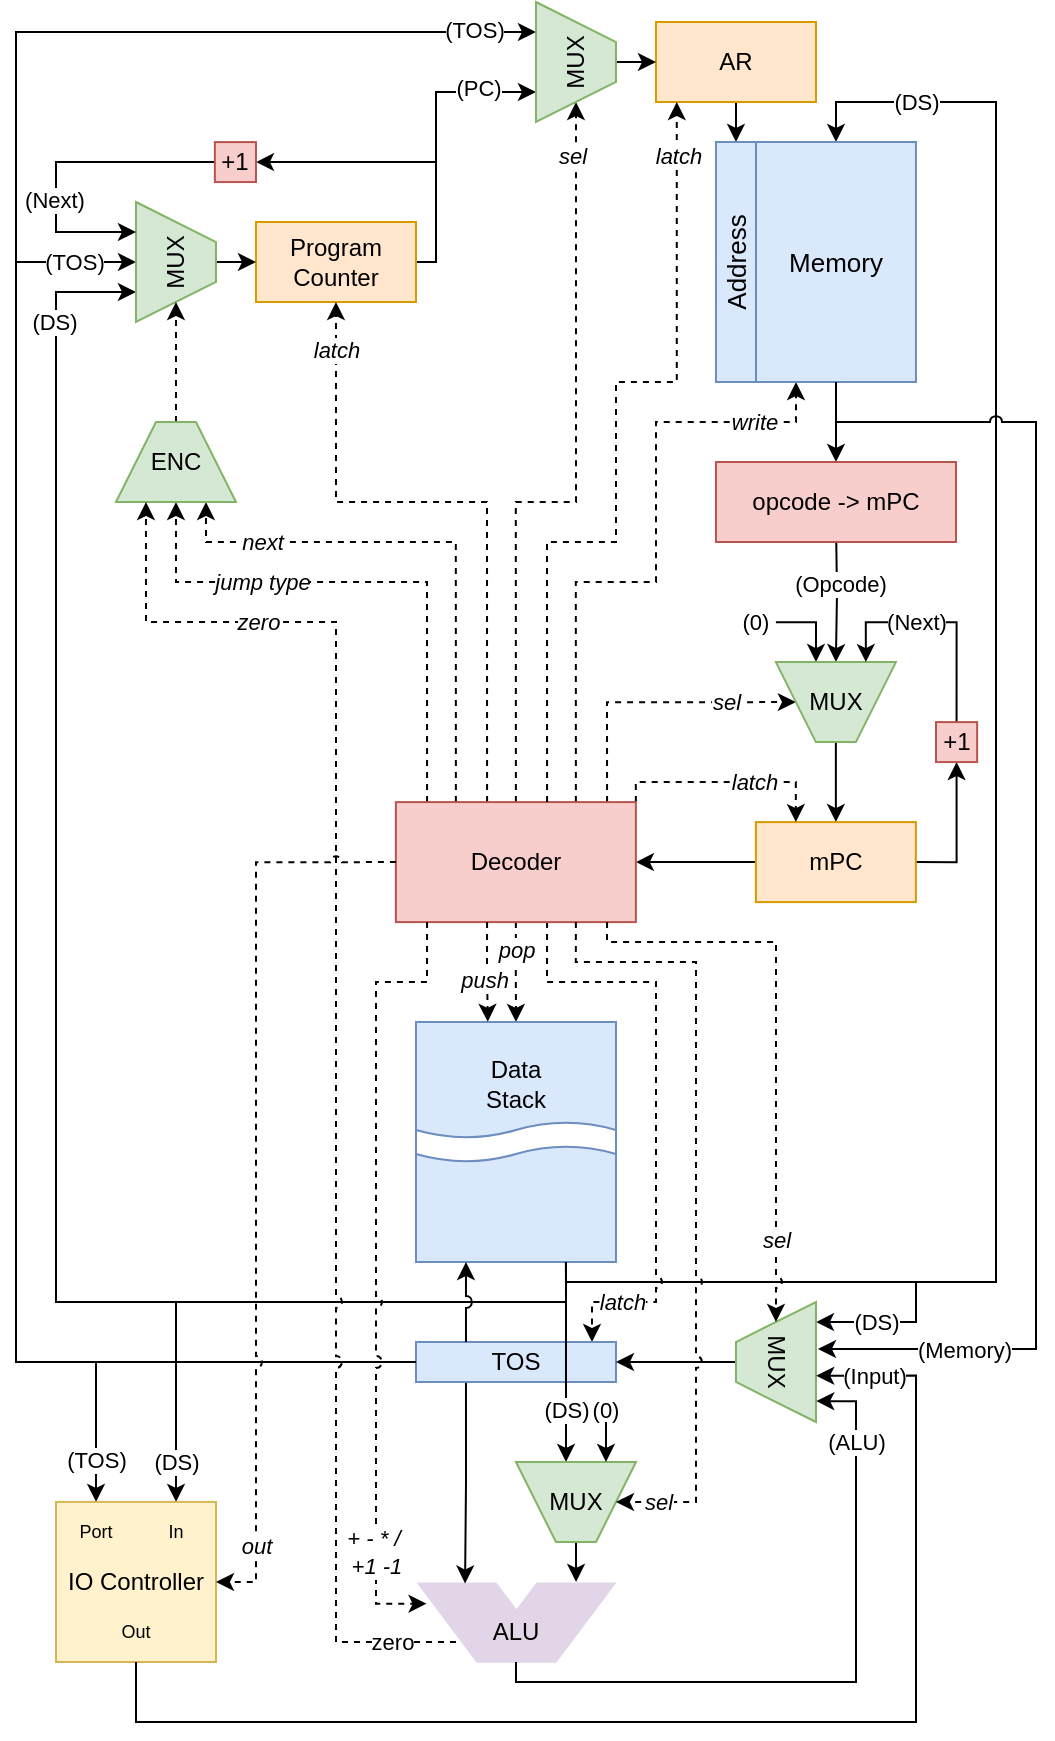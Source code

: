 <mxfile version="24.4.0" type="device">
  <diagram name="Page-1" id="PJzcmPcfEXtCJqOqldld">
    <mxGraphModel dx="1004" dy="646" grid="1" gridSize="10" guides="1" tooltips="1" connect="1" arrows="1" fold="1" page="1" pageScale="1" pageWidth="850" pageHeight="1100" background="none" math="0" shadow="0">
      <root>
        <mxCell id="0" />
        <mxCell id="1" parent="0" />
        <mxCell id="N7PJomAF6_bV-9XCImqY-77" style="edgeStyle=orthogonalEdgeStyle;rounded=0;orthogonalLoop=1;jettySize=auto;html=1;exitX=0;exitY=0.5;exitDx=0;exitDy=0;entryX=0.25;entryY=1;entryDx=0;entryDy=0;" parent="1" source="qQ5Oa0ZnRfvg7QE1ZFq0-29" target="N7PJomAF6_bV-9XCImqY-65" edge="1">
          <mxGeometry relative="1" as="geometry">
            <Array as="points">
              <mxPoint x="190" y="760" />
              <mxPoint x="190" y="95" />
            </Array>
          </mxGeometry>
        </mxCell>
        <mxCell id="N7PJomAF6_bV-9XCImqY-89" value="(TOS)" style="edgeLabel;html=1;align=center;verticalAlign=middle;resizable=0;points=[];" parent="N7PJomAF6_bV-9XCImqY-77" vertex="1" connectable="0">
          <mxGeometry x="0.954" y="1" relative="1" as="geometry">
            <mxPoint x="-5" as="offset" />
          </mxGeometry>
        </mxCell>
        <mxCell id="cv9zKFNZRaeKrZJYY6Kr-5" style="edgeStyle=orthogonalEdgeStyle;rounded=0;orthogonalLoop=1;jettySize=auto;html=1;exitX=0;exitY=0.5;exitDx=0;exitDy=0;entryX=0.5;entryY=1;entryDx=0;entryDy=0;" parent="1" source="qQ5Oa0ZnRfvg7QE1ZFq0-29" target="N7PJomAF6_bV-9XCImqY-14" edge="1">
          <mxGeometry relative="1" as="geometry">
            <Array as="points">
              <mxPoint x="190" y="760" />
              <mxPoint x="190" y="210" />
            </Array>
          </mxGeometry>
        </mxCell>
        <mxCell id="cv9zKFNZRaeKrZJYY6Kr-6" value="(TOS)" style="edgeLabel;html=1;align=center;verticalAlign=middle;resizable=0;points=[];" parent="cv9zKFNZRaeKrZJYY6Kr-5" vertex="1" connectable="0">
          <mxGeometry x="0.933" y="1" relative="1" as="geometry">
            <mxPoint x="-4" y="1" as="offset" />
          </mxGeometry>
        </mxCell>
        <mxCell id="cv9zKFNZRaeKrZJYY6Kr-4" style="edgeStyle=orthogonalEdgeStyle;rounded=0;orthogonalLoop=1;jettySize=auto;html=1;exitX=0.75;exitY=1;exitDx=0;exitDy=0;entryX=0.75;entryY=1;entryDx=0;entryDy=0;jumpStyle=none;" parent="1" source="qQ5Oa0ZnRfvg7QE1ZFq0-28" target="N7PJomAF6_bV-9XCImqY-14" edge="1">
          <mxGeometry relative="1" as="geometry">
            <Array as="points">
              <mxPoint x="465" y="730" />
              <mxPoint x="210" y="730" />
              <mxPoint x="210" y="225" />
            </Array>
          </mxGeometry>
        </mxCell>
        <mxCell id="cv9zKFNZRaeKrZJYY6Kr-9" value="(DS)" style="edgeLabel;html=1;align=center;verticalAlign=middle;resizable=0;points=[];" parent="cv9zKFNZRaeKrZJYY6Kr-4" vertex="1" connectable="0">
          <mxGeometry x="0.895" y="1" relative="1" as="geometry">
            <mxPoint y="12" as="offset" />
          </mxGeometry>
        </mxCell>
        <mxCell id="qQ5Oa0ZnRfvg7QE1ZFq0-73" style="edgeStyle=orthogonalEdgeStyle;rounded=0;orthogonalLoop=1;jettySize=auto;html=1;exitX=0.75;exitY=1;exitDx=0;exitDy=0;entryX=0.833;entryY=1;entryDx=0;entryDy=0;entryPerimeter=0;" parent="1" source="qQ5Oa0ZnRfvg7QE1ZFq0-28" target="N7PJomAF6_bV-9XCImqY-4" edge="1">
          <mxGeometry relative="1" as="geometry">
            <mxPoint x="579.99" y="750" as="targetPoint" />
            <Array as="points">
              <mxPoint x="464.99" y="720" />
              <mxPoint x="639.99" y="720" />
              <mxPoint x="639.99" y="740" />
            </Array>
          </mxGeometry>
        </mxCell>
        <mxCell id="Do0a-ro9Hrfzr5cdYWvO-51" value="(DS)" style="edgeLabel;html=1;align=center;verticalAlign=middle;resizable=0;points=[];" vertex="1" connectable="0" parent="qQ5Oa0ZnRfvg7QE1ZFq0-73">
          <mxGeometry x="0.77" relative="1" as="geometry">
            <mxPoint as="offset" />
          </mxGeometry>
        </mxCell>
        <mxCell id="N7PJomAF6_bV-9XCImqY-78" style="edgeStyle=orthogonalEdgeStyle;rounded=0;orthogonalLoop=1;jettySize=auto;html=1;exitX=0.75;exitY=1;exitDx=0;exitDy=0;entryX=0.5;entryY=0;entryDx=0;entryDy=0;jumpStyle=none;" parent="1" source="qQ5Oa0ZnRfvg7QE1ZFq0-28" target="N7PJomAF6_bV-9XCImqY-67" edge="1">
          <mxGeometry relative="1" as="geometry">
            <Array as="points">
              <mxPoint x="464.99" y="720" />
              <mxPoint x="679.99" y="720" />
              <mxPoint x="679.99" y="130" />
              <mxPoint x="599.99" y="130" />
            </Array>
          </mxGeometry>
        </mxCell>
        <mxCell id="cv9zKFNZRaeKrZJYY6Kr-3" value="(DS)" style="edgeLabel;html=1;align=center;verticalAlign=middle;resizable=0;points=[];" parent="N7PJomAF6_bV-9XCImqY-78" vertex="1" connectable="0">
          <mxGeometry x="0.905" relative="1" as="geometry">
            <mxPoint x="16" as="offset" />
          </mxGeometry>
        </mxCell>
        <mxCell id="N7PJomAF6_bV-9XCImqY-27" style="edgeStyle=orthogonalEdgeStyle;rounded=0;orthogonalLoop=1;jettySize=auto;html=1;exitX=0.5;exitY=1;exitDx=0;exitDy=0;entryX=0.5;entryY=0;entryDx=0;entryDy=0;jumpStyle=none;" parent="1" source="N7PJomAF6_bV-9XCImqY-67" target="qQ5Oa0ZnRfvg7QE1ZFq0-6" edge="1">
          <mxGeometry relative="1" as="geometry">
            <mxPoint x="599.99" y="270" as="sourcePoint" />
          </mxGeometry>
        </mxCell>
        <mxCell id="qQ5Oa0ZnRfvg7QE1ZFq0-4" style="edgeStyle=orthogonalEdgeStyle;rounded=0;orthogonalLoop=1;jettySize=auto;html=1;exitX=1;exitY=0.5;exitDx=0;exitDy=0;entryX=0.75;entryY=1;entryDx=0;entryDy=0;" parent="1" source="qQ5Oa0ZnRfvg7QE1ZFq0-2" target="N7PJomAF6_bV-9XCImqY-65" edge="1">
          <mxGeometry relative="1" as="geometry">
            <mxPoint x="439.99" y="210" as="targetPoint" />
            <Array as="points">
              <mxPoint x="399.99" y="210" />
              <mxPoint x="399.99" y="125" />
            </Array>
          </mxGeometry>
        </mxCell>
        <mxCell id="N7PJomAF6_bV-9XCImqY-88" value="(PC)" style="edgeLabel;html=1;align=center;verticalAlign=middle;resizable=0;points=[];" parent="qQ5Oa0ZnRfvg7QE1ZFq0-4" vertex="1" connectable="0">
          <mxGeometry x="0.662" y="2" relative="1" as="geometry">
            <mxPoint x="-5" as="offset" />
          </mxGeometry>
        </mxCell>
        <mxCell id="Do0a-ro9Hrfzr5cdYWvO-29" style="edgeStyle=orthogonalEdgeStyle;rounded=0;orthogonalLoop=1;jettySize=auto;html=1;exitX=1;exitY=0.5;exitDx=0;exitDy=0;entryX=1;entryY=0.5;entryDx=0;entryDy=0;" edge="1" parent="1" source="qQ5Oa0ZnRfvg7QE1ZFq0-2" target="Do0a-ro9Hrfzr5cdYWvO-25">
          <mxGeometry relative="1" as="geometry">
            <Array as="points">
              <mxPoint x="400" y="210" />
              <mxPoint x="400" y="160" />
            </Array>
          </mxGeometry>
        </mxCell>
        <mxCell id="qQ5Oa0ZnRfvg7QE1ZFq0-2" value="Program&lt;br&gt;Counter" style="rounded=0;whiteSpace=wrap;html=1;fillColor=#ffe6cc;strokeColor=#d79b00;" parent="1" vertex="1">
          <mxGeometry x="309.99" y="190" width="80" height="40" as="geometry" />
        </mxCell>
        <mxCell id="qQ5Oa0ZnRfvg7QE1ZFq0-17" style="edgeStyle=orthogonalEdgeStyle;rounded=0;orthogonalLoop=1;jettySize=auto;html=1;exitX=0.5;exitY=1;exitDx=0;exitDy=0;entryX=0.5;entryY=1;entryDx=0;entryDy=0;" parent="1" target="N7PJomAF6_bV-9XCImqY-16" edge="1">
          <mxGeometry relative="1" as="geometry">
            <mxPoint x="599.99" y="340.05" as="sourcePoint" />
            <mxPoint x="599.99" y="400.1" as="targetPoint" />
          </mxGeometry>
        </mxCell>
        <mxCell id="N7PJomAF6_bV-9XCImqY-85" value="(Opcode)" style="edgeLabel;html=1;align=center;verticalAlign=middle;resizable=0;points=[];" parent="qQ5Oa0ZnRfvg7QE1ZFq0-17" vertex="1" connectable="0">
          <mxGeometry x="-0.122" y="1" relative="1" as="geometry">
            <mxPoint as="offset" />
          </mxGeometry>
        </mxCell>
        <mxCell id="qQ5Oa0ZnRfvg7QE1ZFq0-6" value="opcode -&amp;gt; mPC" style="rounded=0;whiteSpace=wrap;html=1;fillColor=#f8cecc;strokeColor=#b85450;" parent="1" vertex="1">
          <mxGeometry x="539.99" y="310" width="120" height="40" as="geometry" />
        </mxCell>
        <mxCell id="qQ5Oa0ZnRfvg7QE1ZFq0-24" style="edgeStyle=orthogonalEdgeStyle;rounded=0;orthogonalLoop=1;jettySize=auto;html=1;exitX=0.5;exitY=0;exitDx=0;exitDy=0;entryX=0.5;entryY=0;entryDx=0;entryDy=0;" parent="1" source="N7PJomAF6_bV-9XCImqY-16" target="qQ5Oa0ZnRfvg7QE1ZFq0-22" edge="1">
          <mxGeometry relative="1" as="geometry">
            <mxPoint x="599.94" y="450.05" as="sourcePoint" />
          </mxGeometry>
        </mxCell>
        <mxCell id="qQ5Oa0ZnRfvg7QE1ZFq0-27" style="edgeStyle=orthogonalEdgeStyle;rounded=0;orthogonalLoop=1;jettySize=auto;html=1;exitX=0;exitY=0.5;exitDx=0;exitDy=0;entryX=1;entryY=0.5;entryDx=0;entryDy=0;" parent="1" source="qQ5Oa0ZnRfvg7QE1ZFq0-22" target="qQ5Oa0ZnRfvg7QE1ZFq0-26" edge="1">
          <mxGeometry relative="1" as="geometry" />
        </mxCell>
        <mxCell id="Do0a-ro9Hrfzr5cdYWvO-37" style="edgeStyle=orthogonalEdgeStyle;rounded=0;orthogonalLoop=1;jettySize=auto;html=1;exitX=1;exitY=0.5;exitDx=0;exitDy=0;entryX=0.5;entryY=1;entryDx=0;entryDy=0;" edge="1" parent="1" source="qQ5Oa0ZnRfvg7QE1ZFq0-22" target="Do0a-ro9Hrfzr5cdYWvO-32">
          <mxGeometry relative="1" as="geometry" />
        </mxCell>
        <mxCell id="qQ5Oa0ZnRfvg7QE1ZFq0-22" value="mPC" style="rounded=0;whiteSpace=wrap;html=1;fillColor=#ffe6cc;strokeColor=#d79b00;" parent="1" vertex="1">
          <mxGeometry x="559.94" y="490.05" width="80" height="40" as="geometry" />
        </mxCell>
        <mxCell id="cv9zKFNZRaeKrZJYY6Kr-15" style="edgeStyle=orthogonalEdgeStyle;rounded=0;orthogonalLoop=1;jettySize=auto;html=1;exitX=0.5;exitY=0;exitDx=0;exitDy=0;entryX=1;entryY=0.5;entryDx=0;entryDy=0;dashed=1;exitPerimeter=0;" parent="1" source="qQ5Oa0ZnRfvg7QE1ZFq0-26" target="N7PJomAF6_bV-9XCImqY-65" edge="1">
          <mxGeometry relative="1" as="geometry">
            <Array as="points">
              <mxPoint x="440" y="330" />
              <mxPoint x="470" y="330" />
            </Array>
          </mxGeometry>
        </mxCell>
        <mxCell id="Do0a-ro9Hrfzr5cdYWvO-20" value="&lt;i&gt;sel&lt;/i&gt;" style="edgeLabel;html=1;align=center;verticalAlign=middle;resizable=0;points=[];" vertex="1" connectable="0" parent="cv9zKFNZRaeKrZJYY6Kr-15">
          <mxGeometry x="0.857" y="2" relative="1" as="geometry">
            <mxPoint as="offset" />
          </mxGeometry>
        </mxCell>
        <mxCell id="cv9zKFNZRaeKrZJYY6Kr-16" style="edgeStyle=orthogonalEdgeStyle;rounded=0;orthogonalLoop=1;jettySize=auto;html=1;exitX=0.25;exitY=0;exitDx=0;exitDy=0;entryX=0.75;entryY=1;entryDx=0;entryDy=0;dashed=1;exitPerimeter=0;" parent="1" source="qQ5Oa0ZnRfvg7QE1ZFq0-26" target="cv9zKFNZRaeKrZJYY6Kr-30" edge="1">
          <mxGeometry relative="1" as="geometry">
            <Array as="points">
              <mxPoint x="410" y="350" />
              <mxPoint x="285" y="350" />
            </Array>
          </mxGeometry>
        </mxCell>
        <mxCell id="cv9zKFNZRaeKrZJYY6Kr-32" value="next" style="edgeLabel;html=1;align=center;verticalAlign=middle;resizable=0;points=[];fontStyle=2" parent="cv9zKFNZRaeKrZJYY6Kr-16" vertex="1" connectable="0">
          <mxGeometry x="0.65" relative="1" as="geometry">
            <mxPoint as="offset" />
          </mxGeometry>
        </mxCell>
        <mxCell id="cv9zKFNZRaeKrZJYY6Kr-17" style="edgeStyle=orthogonalEdgeStyle;rounded=0;orthogonalLoop=1;jettySize=auto;html=1;exitX=0.88;exitY=0;exitDx=0;exitDy=0;entryX=1;entryY=0.5;entryDx=0;entryDy=0;dashed=1;exitPerimeter=0;" parent="1" source="qQ5Oa0ZnRfvg7QE1ZFq0-26" target="N7PJomAF6_bV-9XCImqY-16" edge="1">
          <mxGeometry relative="1" as="geometry">
            <Array as="points">
              <mxPoint x="486" y="430" />
            </Array>
          </mxGeometry>
        </mxCell>
        <mxCell id="Do0a-ro9Hrfzr5cdYWvO-23" value="&lt;i&gt;sel&lt;/i&gt;" style="edgeLabel;html=1;align=center;verticalAlign=middle;resizable=0;points=[];" vertex="1" connectable="0" parent="cv9zKFNZRaeKrZJYY6Kr-17">
          <mxGeometry x="0.513" relative="1" as="geometry">
            <mxPoint as="offset" />
          </mxGeometry>
        </mxCell>
        <mxCell id="cv9zKFNZRaeKrZJYY6Kr-31" style="edgeStyle=orthogonalEdgeStyle;rounded=0;orthogonalLoop=1;jettySize=auto;html=1;exitX=0.13;exitY=0;exitDx=0;exitDy=0;entryX=0.5;entryY=1;entryDx=0;entryDy=0;dashed=1;exitPerimeter=0;" parent="1" source="qQ5Oa0ZnRfvg7QE1ZFq0-26" target="cv9zKFNZRaeKrZJYY6Kr-30" edge="1">
          <mxGeometry relative="1" as="geometry">
            <Array as="points">
              <mxPoint x="396" y="370" />
              <mxPoint x="270" y="370" />
            </Array>
          </mxGeometry>
        </mxCell>
        <mxCell id="cv9zKFNZRaeKrZJYY6Kr-33" value="jump type" style="edgeLabel;html=1;align=center;verticalAlign=middle;resizable=0;points=[];fontStyle=2" parent="cv9zKFNZRaeKrZJYY6Kr-31" vertex="1" connectable="0">
          <mxGeometry x="0.4" relative="1" as="geometry">
            <mxPoint as="offset" />
          </mxGeometry>
        </mxCell>
        <mxCell id="cv9zKFNZRaeKrZJYY6Kr-36" style="edgeStyle=orthogonalEdgeStyle;rounded=0;orthogonalLoop=1;jettySize=auto;html=1;exitX=0.38;exitY=0;exitDx=0;exitDy=0;exitPerimeter=0;entryX=0.5;entryY=1;entryDx=0;entryDy=0;dashed=1;" parent="1" source="qQ5Oa0ZnRfvg7QE1ZFq0-26" target="qQ5Oa0ZnRfvg7QE1ZFq0-2" edge="1">
          <mxGeometry relative="1" as="geometry">
            <Array as="points">
              <mxPoint x="426" y="330" />
              <mxPoint x="350" y="330" />
            </Array>
          </mxGeometry>
        </mxCell>
        <mxCell id="Do0a-ro9Hrfzr5cdYWvO-19" value="&lt;i&gt;latch&lt;/i&gt;" style="edgeLabel;html=1;align=center;verticalAlign=middle;resizable=0;points=[];" vertex="1" connectable="0" parent="cv9zKFNZRaeKrZJYY6Kr-36">
          <mxGeometry x="0.851" relative="1" as="geometry">
            <mxPoint as="offset" />
          </mxGeometry>
        </mxCell>
        <mxCell id="cv9zKFNZRaeKrZJYY6Kr-39" style="edgeStyle=orthogonalEdgeStyle;rounded=0;orthogonalLoop=1;jettySize=auto;html=1;exitX=1;exitY=0;exitDx=0;exitDy=0;exitPerimeter=0;entryX=0.25;entryY=0;entryDx=0;entryDy=0;dashed=1;" parent="1" source="qQ5Oa0ZnRfvg7QE1ZFq0-26" target="qQ5Oa0ZnRfvg7QE1ZFq0-22" edge="1">
          <mxGeometry relative="1" as="geometry">
            <Array as="points">
              <mxPoint x="500" y="470" />
              <mxPoint x="580" y="470" />
            </Array>
          </mxGeometry>
        </mxCell>
        <mxCell id="Do0a-ro9Hrfzr5cdYWvO-24" value="&lt;i&gt;latch&lt;/i&gt;" style="edgeLabel;html=1;align=center;verticalAlign=middle;resizable=0;points=[];" vertex="1" connectable="0" parent="cv9zKFNZRaeKrZJYY6Kr-39">
          <mxGeometry x="0.254" relative="1" as="geometry">
            <mxPoint as="offset" />
          </mxGeometry>
        </mxCell>
        <mxCell id="cv9zKFNZRaeKrZJYY6Kr-40" style="edgeStyle=orthogonalEdgeStyle;rounded=0;orthogonalLoop=1;jettySize=auto;html=1;exitX=0.63;exitY=1;exitDx=0;exitDy=0;exitPerimeter=0;entryX=0.88;entryY=0;entryDx=0;entryDy=0;entryPerimeter=0;dashed=1;jumpStyle=arc;" parent="1" source="qQ5Oa0ZnRfvg7QE1ZFq0-26" target="qQ5Oa0ZnRfvg7QE1ZFq0-29" edge="1">
          <mxGeometry relative="1" as="geometry">
            <Array as="points">
              <mxPoint x="455.99" y="570" />
              <mxPoint x="509.99" y="570" />
              <mxPoint x="509.99" y="730" />
              <mxPoint x="477.99" y="730" />
            </Array>
          </mxGeometry>
        </mxCell>
        <mxCell id="Do0a-ro9Hrfzr5cdYWvO-16" value="latch" style="edgeLabel;html=1;align=center;verticalAlign=middle;resizable=0;points=[];fontStyle=2" vertex="1" connectable="0" parent="cv9zKFNZRaeKrZJYY6Kr-40">
          <mxGeometry x="0.88" relative="1" as="geometry">
            <mxPoint x="15" y="-2" as="offset" />
          </mxGeometry>
        </mxCell>
        <mxCell id="cv9zKFNZRaeKrZJYY6Kr-41" value="" style="edgeStyle=orthogonalEdgeStyle;rounded=0;orthogonalLoop=1;jettySize=auto;html=1;exitX=0.5;exitY=1;exitDx=0;exitDy=0;exitPerimeter=0;entryX=0.5;entryY=0;entryDx=0;entryDy=0;dashed=1;" parent="1" source="qQ5Oa0ZnRfvg7QE1ZFq0-26" target="qQ5Oa0ZnRfvg7QE1ZFq0-28" edge="1">
          <mxGeometry x="0.6" y="40" relative="1" as="geometry">
            <mxPoint as="offset" />
          </mxGeometry>
        </mxCell>
        <mxCell id="Do0a-ro9Hrfzr5cdYWvO-41" value="pop" style="edgeLabel;html=1;align=center;verticalAlign=middle;resizable=0;points=[];fontStyle=2" vertex="1" connectable="0" parent="cv9zKFNZRaeKrZJYY6Kr-41">
          <mxGeometry x="-0.466" relative="1" as="geometry">
            <mxPoint as="offset" />
          </mxGeometry>
        </mxCell>
        <mxCell id="cv9zKFNZRaeKrZJYY6Kr-81" style="edgeStyle=orthogonalEdgeStyle;rounded=0;orthogonalLoop=1;jettySize=auto;html=1;exitX=0.75;exitY=0;exitDx=0;exitDy=0;exitPerimeter=0;entryX=0.25;entryY=1;entryDx=0;entryDy=0;dashed=1;" parent="1" source="qQ5Oa0ZnRfvg7QE1ZFq0-26" target="N7PJomAF6_bV-9XCImqY-67" edge="1">
          <mxGeometry relative="1" as="geometry">
            <Array as="points">
              <mxPoint x="470" y="370" />
              <mxPoint x="510" y="370" />
              <mxPoint x="510" y="290" />
              <mxPoint x="580" y="290" />
            </Array>
          </mxGeometry>
        </mxCell>
        <mxCell id="Do0a-ro9Hrfzr5cdYWvO-22" value="&lt;i&gt;write&lt;/i&gt;" style="edgeLabel;html=1;align=center;verticalAlign=middle;resizable=0;points=[];" vertex="1" connectable="0" parent="cv9zKFNZRaeKrZJYY6Kr-81">
          <mxGeometry x="0.74" relative="1" as="geometry">
            <mxPoint as="offset" />
          </mxGeometry>
        </mxCell>
        <mxCell id="qQ5Oa0ZnRfvg7QE1ZFq0-26" value="Decoder" style="rounded=0;whiteSpace=wrap;html=1;fillColor=#f8cecc;strokeColor=#b85450;points=[[0,0,0,0,0],[0,0.25,0,0,0],[0,0.5,0,0,0],[0,0.75,0,0,0],[0,1,0,0,0],[0.13,0,0,0,0],[0.13,1,0,0,0],[0.25,0,0,0,0],[0.25,1,0,0,0],[0.38,0,0,0,0],[0.38,1,0,0,0],[0.5,0,0,0,0],[0.5,1,0,0,0],[0.63,0,0,0,0],[0.63,1,0,0,0],[0.75,0,0,0,0],[0.75,1,0,0,0],[0.88,0,0,0,0],[0.88,1,0,0,0],[1,0,0,0,0],[1,0.25,0,0,0],[1,0.5,0,0,0],[1,0.75,0,0,0],[1,1,0,0,0]];" parent="1" vertex="1">
          <mxGeometry x="379.94" y="480.05" width="120" height="60" as="geometry" />
        </mxCell>
        <mxCell id="qQ5Oa0ZnRfvg7QE1ZFq0-40" value="" style="group;strokeColor=none;fillColor=none;" parent="1" vertex="1" connectable="0">
          <mxGeometry x="389.99" y="870" width="100" height="40" as="geometry" />
        </mxCell>
        <mxCell id="qQ5Oa0ZnRfvg7QE1ZFq0-32" value="" style="shape=parallelogram;perimeter=parallelogramPerimeter;whiteSpace=wrap;html=1;fixedSize=1;size=30;strokeWidth=0;strokeColor=none;fillColor=#e1d5e7;perimeterSpacing=4;" parent="qQ5Oa0ZnRfvg7QE1ZFq0-40" vertex="1">
          <mxGeometry x="30" width="70" height="40" as="geometry" />
        </mxCell>
        <mxCell id="qQ5Oa0ZnRfvg7QE1ZFq0-36" value="" style="shape=parallelogram;perimeter=parallelogramPerimeter;whiteSpace=wrap;html=1;fixedSize=1;size=30;flipH=1;strokeWidth=0;perimeterSpacing=4;fillColor=#e1d5e7;strokeColor=none;" parent="qQ5Oa0ZnRfvg7QE1ZFq0-40" vertex="1">
          <mxGeometry width="70" height="40" as="geometry" />
        </mxCell>
        <mxCell id="qQ5Oa0ZnRfvg7QE1ZFq0-41" value="ALU" style="text;html=1;align=center;verticalAlign=middle;whiteSpace=wrap;rounded=0;" parent="qQ5Oa0ZnRfvg7QE1ZFq0-40" vertex="1">
          <mxGeometry x="20" y="10" width="60" height="30" as="geometry" />
        </mxCell>
        <mxCell id="qQ5Oa0ZnRfvg7QE1ZFq0-44" style="edgeStyle=orthogonalEdgeStyle;rounded=0;orthogonalLoop=1;jettySize=auto;html=1;exitX=0.25;exitY=1;exitDx=0;exitDy=0;entryX=0.634;entryY=0.099;entryDx=0;entryDy=0;entryPerimeter=0;" parent="1" source="qQ5Oa0ZnRfvg7QE1ZFq0-29" target="qQ5Oa0ZnRfvg7QE1ZFq0-36" edge="1">
          <mxGeometry relative="1" as="geometry">
            <Array as="points">
              <mxPoint x="415" y="820" />
              <mxPoint x="415" y="820" />
            </Array>
          </mxGeometry>
        </mxCell>
        <mxCell id="qQ5Oa0ZnRfvg7QE1ZFq0-53" style="edgeStyle=orthogonalEdgeStyle;rounded=0;orthogonalLoop=1;jettySize=auto;html=1;entryX=0.666;entryY=1.001;entryDx=0;entryDy=0;entryPerimeter=0;" parent="1" source="qQ5Oa0ZnRfvg7QE1ZFq0-51" target="N7PJomAF6_bV-9XCImqY-16" edge="1">
          <mxGeometry relative="1" as="geometry">
            <Array as="points">
              <mxPoint x="589.94" y="390.05" />
            </Array>
            <mxPoint x="589.94" y="410.05" as="targetPoint" />
          </mxGeometry>
        </mxCell>
        <mxCell id="qQ5Oa0ZnRfvg7QE1ZFq0-51" value="(0)" style="text;html=1;align=center;verticalAlign=middle;whiteSpace=wrap;rounded=0;fontSize=11;" parent="1" vertex="1">
          <mxGeometry x="549.94" y="380.05" width="20" height="20" as="geometry" />
        </mxCell>
        <mxCell id="qQ5Oa0ZnRfvg7QE1ZFq0-29" value="TOS" style="rounded=0;whiteSpace=wrap;html=1;fillColor=#dae8fc;strokeColor=#6c8ebf;gradientColor=none;strokeWidth=1;points=[[0,0,0,0,0],[0,0.25,0,0,0],[0,0.5,0,0,0],[0,0.75,0,0,0],[0,1,0,0,0],[0.25,0,0,0,0],[0.25,1,0,0,0],[0.5,0,0,0,0],[0.5,1,0,0,0],[0.75,0,0,0,0],[0.75,1,0,0,0],[0.88,0,0,0,0],[1,0,0,0,0],[1,0.25,0,0,0],[1,0.5,0,0,0],[1,0.75,0,0,0],[1,1,0,0,0]];" parent="1" vertex="1">
          <mxGeometry x="389.99" y="750" width="100" height="20" as="geometry" />
        </mxCell>
        <mxCell id="qQ5Oa0ZnRfvg7QE1ZFq0-63" value="" style="group" parent="1" vertex="1" connectable="0">
          <mxGeometry x="389.99" y="590" width="100" height="120" as="geometry" />
        </mxCell>
        <mxCell id="qQ5Oa0ZnRfvg7QE1ZFq0-28" value="&lt;div&gt;Data&lt;/div&gt;Stack&lt;div&gt;&lt;br&gt;&lt;/div&gt;&lt;div&gt;&lt;br&gt;&lt;/div&gt;&lt;div&gt;&lt;br&gt;&lt;/div&gt;&lt;div&gt;&lt;br&gt;&lt;/div&gt;" style="rounded=0;whiteSpace=wrap;html=1;fillColor=#dae8fc;strokeColor=#6c8ebf;points=[[0,0,0,0,0],[0,0.25,0,0,0],[0,0.5,0,0,0],[0,0.75,0,0,0],[0,1,0,0,0],[0.25,0,0,0,0],[0.25,1,0,0,0],[0.38,0,0,0,0],[0.5,0,0,0,0],[0.5,1,0,0,0],[0.75,0,0,0,0],[0.75,1,0,0,0],[1,0,0,0,0],[1,0.25,0,0,0],[1,0.5,0,0,0],[1,0.75,0,0,0],[1,1,0,0,0]];" parent="qQ5Oa0ZnRfvg7QE1ZFq0-63" vertex="1">
          <mxGeometry width="100" height="120" as="geometry" />
        </mxCell>
        <mxCell id="qQ5Oa0ZnRfvg7QE1ZFq0-30" value="" style="shape=tape;whiteSpace=wrap;html=1;strokeColor=#6c8ebf;" parent="qQ5Oa0ZnRfvg7QE1ZFq0-63" vertex="1">
          <mxGeometry y="50" width="100" height="20" as="geometry" />
        </mxCell>
        <mxCell id="qQ5Oa0ZnRfvg7QE1ZFq0-74" style="edgeStyle=orthogonalEdgeStyle;rounded=0;orthogonalLoop=1;jettySize=auto;html=1;exitX=0.75;exitY=1;exitDx=0;exitDy=0;" parent="1" source="qQ5Oa0ZnRfvg7QE1ZFq0-28" target="N7PJomAF6_bV-9XCImqY-1" edge="1">
          <mxGeometry relative="1" as="geometry">
            <Array as="points">
              <mxPoint x="464.99" y="790" />
              <mxPoint x="464.99" y="790" />
            </Array>
            <mxPoint x="464.99" y="810" as="targetPoint" />
          </mxGeometry>
        </mxCell>
        <mxCell id="cv9zKFNZRaeKrZJYY6Kr-28" value="(DS)" style="edgeLabel;html=1;align=center;verticalAlign=middle;resizable=0;points=[];" parent="qQ5Oa0ZnRfvg7QE1ZFq0-74" vertex="1" connectable="0">
          <mxGeometry x="0.47" relative="1" as="geometry">
            <mxPoint as="offset" />
          </mxGeometry>
        </mxCell>
        <mxCell id="qQ5Oa0ZnRfvg7QE1ZFq0-75" style="edgeStyle=orthogonalEdgeStyle;rounded=0;orthogonalLoop=1;jettySize=auto;html=1;exitX=0.5;exitY=0;exitDx=0;exitDy=0;entryX=0.693;entryY=0.083;entryDx=0;entryDy=0;entryPerimeter=0;" parent="1" source="N7PJomAF6_bV-9XCImqY-1" target="qQ5Oa0ZnRfvg7QE1ZFq0-32" edge="1">
          <mxGeometry relative="1" as="geometry">
            <mxPoint x="469.99" y="850" as="sourcePoint" />
          </mxGeometry>
        </mxCell>
        <mxCell id="N7PJomAF6_bV-9XCImqY-1" value="MUX" style="shape=trapezoid;perimeter=trapezoidPerimeter;whiteSpace=wrap;html=1;fixedSize=1;fillColor=#d5e8d4;strokeColor=#82b366;direction=west;" parent="1" vertex="1">
          <mxGeometry x="439.99" y="810" width="60" height="40" as="geometry" />
        </mxCell>
        <mxCell id="N7PJomAF6_bV-9XCImqY-12" style="edgeStyle=orthogonalEdgeStyle;rounded=0;orthogonalLoop=1;jettySize=auto;html=1;exitX=0.5;exitY=0;exitDx=0;exitDy=0;entryX=1;entryY=0.5;entryDx=0;entryDy=0;" parent="1" source="N7PJomAF6_bV-9XCImqY-4" target="qQ5Oa0ZnRfvg7QE1ZFq0-29" edge="1">
          <mxGeometry relative="1" as="geometry" />
        </mxCell>
        <mxCell id="N7PJomAF6_bV-9XCImqY-4" value="MUX" style="shape=trapezoid;perimeter=trapezoidPerimeter;whiteSpace=wrap;html=1;fixedSize=1;fillColor=#d5e8d4;strokeColor=#82b366;direction=west;rotation=90;" parent="1" vertex="1">
          <mxGeometry x="539.99" y="740" width="60" height="40" as="geometry" />
        </mxCell>
        <mxCell id="N7PJomAF6_bV-9XCImqY-5" style="edgeStyle=orthogonalEdgeStyle;rounded=0;orthogonalLoop=1;jettySize=auto;html=1;exitX=0.5;exitY=1;exitDx=0;exitDy=0;entryX=0.174;entryY=1.003;entryDx=0;entryDy=0;entryPerimeter=0;" parent="1" source="qQ5Oa0ZnRfvg7QE1ZFq0-41" target="N7PJomAF6_bV-9XCImqY-4" edge="1">
          <mxGeometry relative="1" as="geometry">
            <Array as="points">
              <mxPoint x="439.99" y="920" />
              <mxPoint x="609.99" y="920" />
              <mxPoint x="609.99" y="780" />
            </Array>
          </mxGeometry>
        </mxCell>
        <mxCell id="N7PJomAF6_bV-9XCImqY-83" value="(ALU)" style="edgeLabel;html=1;align=center;verticalAlign=middle;resizable=0;points=[];" parent="N7PJomAF6_bV-9XCImqY-5" vertex="1" connectable="0">
          <mxGeometry x="0.546" relative="1" as="geometry">
            <mxPoint y="-37" as="offset" />
          </mxGeometry>
        </mxCell>
        <mxCell id="N7PJomAF6_bV-9XCImqY-15" style="edgeStyle=orthogonalEdgeStyle;rounded=0;orthogonalLoop=1;jettySize=auto;html=1;exitX=0.5;exitY=0;exitDx=0;exitDy=0;entryX=0;entryY=0.5;entryDx=0;entryDy=0;" parent="1" source="N7PJomAF6_bV-9XCImqY-14" target="qQ5Oa0ZnRfvg7QE1ZFq0-2" edge="1">
          <mxGeometry relative="1" as="geometry" />
        </mxCell>
        <mxCell id="N7PJomAF6_bV-9XCImqY-14" value="MUX" style="shape=trapezoid;perimeter=trapezoidPerimeter;whiteSpace=wrap;html=1;fixedSize=1;fillColor=#d5e8d4;strokeColor=#82b366;direction=west;rotation=-90;" parent="1" vertex="1">
          <mxGeometry x="239.99" y="190" width="60" height="40" as="geometry" />
        </mxCell>
        <mxCell id="N7PJomAF6_bV-9XCImqY-16" value="MUX" style="shape=trapezoid;perimeter=trapezoidPerimeter;whiteSpace=wrap;html=1;fixedSize=1;fillColor=#d5e8d4;strokeColor=#82b366;direction=west;rotation=0;" parent="1" vertex="1">
          <mxGeometry x="569.94" y="410.05" width="60" height="40" as="geometry" />
        </mxCell>
        <mxCell id="N7PJomAF6_bV-9XCImqY-56" style="edgeStyle=orthogonalEdgeStyle;rounded=0;orthogonalLoop=1;jettySize=auto;html=1;exitX=0.5;exitY=1;exitDx=0;exitDy=0;entryX=0;entryY=0.5;entryDx=0;entryDy=0;" parent="1" edge="1">
          <mxGeometry relative="1" as="geometry">
            <mxPoint x="160" y="890" as="sourcePoint" />
          </mxGeometry>
        </mxCell>
        <mxCell id="N7PJomAF6_bV-9XCImqY-44" style="edgeStyle=orthogonalEdgeStyle;rounded=0;orthogonalLoop=1;jettySize=auto;html=1;exitX=0.5;exitY=0;exitDx=0;exitDy=0;entryX=0.5;entryY=0;entryDx=0;entryDy=0;" parent="1" edge="1">
          <mxGeometry relative="1" as="geometry">
            <mxPoint x="160" y="830" as="sourcePoint" />
          </mxGeometry>
        </mxCell>
        <mxCell id="N7PJomAF6_bV-9XCImqY-75" style="edgeStyle=orthogonalEdgeStyle;rounded=0;orthogonalLoop=1;jettySize=auto;html=1;exitX=0.5;exitY=1;exitDx=0;exitDy=0;entryX=1;entryY=0.5;entryDx=0;entryDy=0;" parent="1" source="N7PJomAF6_bV-9XCImqY-64" target="N7PJomAF6_bV-9XCImqY-68" edge="1">
          <mxGeometry relative="1" as="geometry" />
        </mxCell>
        <mxCell id="N7PJomAF6_bV-9XCImqY-64" value="AR" style="rounded=0;whiteSpace=wrap;html=1;fillColor=#ffe6cc;strokeColor=#d79b00;points=[[0,0,0,0,0],[0,0.25,0,0,0],[0,0.5,0,0,0],[0,0.75,0,0,0],[0,1,0,0,0],[0.13,1,0,0,0],[0.25,0,0,0,0],[0.25,1,0,0,0],[0.5,0,0,0,0],[0.5,1,0,0,0],[0.75,0,0,0,0],[0.75,1,0,0,0],[1,0,0,0,0],[1,0.25,0,0,0],[1,0.5,0,0,0],[1,0.75,0,0,0],[1,1,0,0,0]];" parent="1" vertex="1">
          <mxGeometry x="509.99" y="90" width="80" height="40" as="geometry" />
        </mxCell>
        <mxCell id="N7PJomAF6_bV-9XCImqY-76" style="edgeStyle=orthogonalEdgeStyle;rounded=0;orthogonalLoop=1;jettySize=auto;html=1;exitX=0.5;exitY=0;exitDx=0;exitDy=0;entryX=0;entryY=0.5;entryDx=0;entryDy=0;" parent="1" source="N7PJomAF6_bV-9XCImqY-65" target="N7PJomAF6_bV-9XCImqY-64" edge="1">
          <mxGeometry relative="1" as="geometry" />
        </mxCell>
        <mxCell id="N7PJomAF6_bV-9XCImqY-65" value="MUX" style="shape=trapezoid;perimeter=trapezoidPerimeter;whiteSpace=wrap;html=1;fixedSize=1;fillColor=#d5e8d4;strokeColor=#82b366;direction=west;rotation=-90;" parent="1" vertex="1">
          <mxGeometry x="439.99" y="90" width="60" height="40" as="geometry" />
        </mxCell>
        <mxCell id="N7PJomAF6_bV-9XCImqY-66" value="" style="group" parent="1" vertex="1" connectable="0">
          <mxGeometry x="539.99" y="150" width="100" height="120" as="geometry" />
        </mxCell>
        <mxCell id="N7PJomAF6_bV-9XCImqY-67" value="Memory" style="rounded=0;whiteSpace=wrap;html=1;fontSize=13;fillColor=#dae8fc;strokeColor=#6c8ebf;" parent="N7PJomAF6_bV-9XCImqY-66" vertex="1">
          <mxGeometry x="20" width="80" height="120" as="geometry" />
        </mxCell>
        <mxCell id="N7PJomAF6_bV-9XCImqY-68" value="Address" style="rounded=0;whiteSpace=wrap;html=1;fontSize=13;fillColor=#dae8fc;strokeColor=#6c8ebf;rotation=-90;" parent="N7PJomAF6_bV-9XCImqY-66" vertex="1">
          <mxGeometry x="-50" y="50" width="120" height="20" as="geometry" />
        </mxCell>
        <mxCell id="cv9zKFNZRaeKrZJYY6Kr-20" style="edgeStyle=orthogonalEdgeStyle;rounded=0;orthogonalLoop=1;jettySize=auto;html=1;exitX=0.88;exitY=1;exitDx=0;exitDy=0;entryX=1;entryY=0.5;entryDx=0;entryDy=0;dashed=1;jumpStyle=arc;exitPerimeter=0;" parent="1" source="qQ5Oa0ZnRfvg7QE1ZFq0-26" target="N7PJomAF6_bV-9XCImqY-4" edge="1">
          <mxGeometry relative="1" as="geometry">
            <Array as="points">
              <mxPoint x="485.99" y="550" />
              <mxPoint x="569.99" y="550" />
            </Array>
          </mxGeometry>
        </mxCell>
        <mxCell id="Do0a-ro9Hrfzr5cdYWvO-18" value="&lt;i&gt;sel&lt;/i&gt;" style="edgeLabel;html=1;align=center;verticalAlign=middle;resizable=0;points=[];" vertex="1" connectable="0" parent="cv9zKFNZRaeKrZJYY6Kr-20">
          <mxGeometry x="0.707" relative="1" as="geometry">
            <mxPoint as="offset" />
          </mxGeometry>
        </mxCell>
        <mxCell id="cv9zKFNZRaeKrZJYY6Kr-23" style="edgeStyle=orthogonalEdgeStyle;rounded=0;orthogonalLoop=1;jettySize=auto;html=1;exitX=0.75;exitY=1;exitDx=0;exitDy=0;entryX=0;entryY=0.5;entryDx=0;entryDy=0;dashed=1;jumpStyle=arc;" parent="1" source="qQ5Oa0ZnRfvg7QE1ZFq0-26" target="N7PJomAF6_bV-9XCImqY-1" edge="1">
          <mxGeometry relative="1" as="geometry">
            <Array as="points">
              <mxPoint x="469.99" y="560" />
              <mxPoint x="529.99" y="560" />
              <mxPoint x="529.99" y="830" />
            </Array>
          </mxGeometry>
        </mxCell>
        <mxCell id="Do0a-ro9Hrfzr5cdYWvO-17" value="&lt;i&gt;sel&lt;/i&gt;" style="edgeLabel;html=1;align=center;verticalAlign=middle;resizable=0;points=[];" vertex="1" connectable="0" parent="cv9zKFNZRaeKrZJYY6Kr-23">
          <mxGeometry x="0.893" relative="1" as="geometry">
            <mxPoint as="offset" />
          </mxGeometry>
        </mxCell>
        <mxCell id="cv9zKFNZRaeKrZJYY6Kr-27" style="edgeStyle=orthogonalEdgeStyle;rounded=0;orthogonalLoop=1;jettySize=auto;html=1;exitX=0.5;exitY=1;exitDx=0;exitDy=0;entryX=0.25;entryY=1;entryDx=0;entryDy=0;" parent="1" source="cv9zKFNZRaeKrZJYY6Kr-25" target="N7PJomAF6_bV-9XCImqY-1" edge="1">
          <mxGeometry relative="1" as="geometry" />
        </mxCell>
        <mxCell id="cv9zKFNZRaeKrZJYY6Kr-25" value="(0)" style="text;html=1;align=center;verticalAlign=middle;whiteSpace=wrap;rounded=0;fontSize=11;" parent="1" vertex="1">
          <mxGeometry x="479.99" y="778" width="10" height="12" as="geometry" />
        </mxCell>
        <mxCell id="cv9zKFNZRaeKrZJYY6Kr-35" style="edgeStyle=orthogonalEdgeStyle;rounded=0;orthogonalLoop=1;jettySize=auto;html=1;exitX=0.5;exitY=0;exitDx=0;exitDy=0;entryX=1;entryY=0.5;entryDx=0;entryDy=0;dashed=1;" parent="1" source="cv9zKFNZRaeKrZJYY6Kr-30" target="N7PJomAF6_bV-9XCImqY-14" edge="1">
          <mxGeometry relative="1" as="geometry" />
        </mxCell>
        <mxCell id="cv9zKFNZRaeKrZJYY6Kr-30" value="ENC" style="shape=trapezoid;perimeter=trapezoidPerimeter;whiteSpace=wrap;html=1;fixedSize=1;fillColor=#d5e8d4;strokeColor=#82b366;direction=east;" parent="1" vertex="1">
          <mxGeometry x="239.99" y="290" width="60" height="40" as="geometry" />
        </mxCell>
        <mxCell id="cv9zKFNZRaeKrZJYY6Kr-42" style="edgeStyle=orthogonalEdgeStyle;rounded=0;orthogonalLoop=1;jettySize=auto;html=1;exitX=0.38;exitY=1;exitDx=0;exitDy=0;exitPerimeter=0;entryX=0.359;entryY=-0.001;entryDx=0;entryDy=0;entryPerimeter=0;dashed=1;" parent="1" source="qQ5Oa0ZnRfvg7QE1ZFq0-26" target="qQ5Oa0ZnRfvg7QE1ZFq0-28" edge="1">
          <mxGeometry relative="1" as="geometry" />
        </mxCell>
        <mxCell id="Do0a-ro9Hrfzr5cdYWvO-40" value="push" style="edgeLabel;html=1;align=center;verticalAlign=middle;resizable=0;points=[];fontStyle=2" vertex="1" connectable="0" parent="cv9zKFNZRaeKrZJYY6Kr-42">
          <mxGeometry x="0.18" relative="1" as="geometry">
            <mxPoint x="-2" as="offset" />
          </mxGeometry>
        </mxCell>
        <mxCell id="qQ5Oa0ZnRfvg7QE1ZFq0-69" style="edgeStyle=orthogonalEdgeStyle;rounded=0;orthogonalLoop=1;jettySize=auto;html=1;exitX=0.25;exitY=0;exitDx=0;exitDy=0;entryX=0.25;entryY=1;entryDx=0;entryDy=0;jumpStyle=arc;" parent="1" source="qQ5Oa0ZnRfvg7QE1ZFq0-29" target="qQ5Oa0ZnRfvg7QE1ZFq0-28" edge="1">
          <mxGeometry relative="1" as="geometry" />
        </mxCell>
        <mxCell id="cv9zKFNZRaeKrZJYY6Kr-13" style="edgeStyle=orthogonalEdgeStyle;rounded=0;orthogonalLoop=1;jettySize=auto;html=1;entryX=0.25;entryY=1;entryDx=0;entryDy=0;jumpStyle=arc;exitX=0;exitY=0.667;exitDx=0;exitDy=0;exitPerimeter=0;dashed=1;" parent="1" source="qQ5Oa0ZnRfvg7QE1ZFq0-41" target="cv9zKFNZRaeKrZJYY6Kr-30" edge="1">
          <mxGeometry relative="1" as="geometry">
            <Array as="points">
              <mxPoint x="350" y="900" />
              <mxPoint x="350" y="390" />
              <mxPoint x="255" y="390" />
            </Array>
          </mxGeometry>
        </mxCell>
        <mxCell id="cv9zKFNZRaeKrZJYY6Kr-34" value="zero" style="edgeLabel;html=1;align=center;verticalAlign=middle;resizable=0;points=[];fontStyle=2" parent="cv9zKFNZRaeKrZJYY6Kr-13" vertex="1" connectable="0">
          <mxGeometry x="0.68" relative="1" as="geometry">
            <mxPoint as="offset" />
          </mxGeometry>
        </mxCell>
        <mxCell id="Do0a-ro9Hrfzr5cdYWvO-42" value="zero" style="edgeLabel;html=1;align=center;verticalAlign=middle;resizable=0;points=[];" vertex="1" connectable="0" parent="cv9zKFNZRaeKrZJYY6Kr-13">
          <mxGeometry x="-0.912" relative="1" as="geometry">
            <mxPoint as="offset" />
          </mxGeometry>
        </mxCell>
        <mxCell id="cv9zKFNZRaeKrZJYY6Kr-24" style="edgeStyle=orthogonalEdgeStyle;rounded=0;orthogonalLoop=1;jettySize=auto;html=1;exitX=0.13;exitY=1;exitDx=0;exitDy=0;entryX=0;entryY=0.25;entryDx=0;entryDy=0;jumpStyle=arc;dashed=1;exitPerimeter=0;" parent="1" source="qQ5Oa0ZnRfvg7QE1ZFq0-26" target="qQ5Oa0ZnRfvg7QE1ZFq0-36" edge="1">
          <mxGeometry relative="1" as="geometry">
            <Array as="points">
              <mxPoint x="396" y="570" />
              <mxPoint x="370" y="570" />
              <mxPoint x="370" y="881" />
            </Array>
          </mxGeometry>
        </mxCell>
        <mxCell id="cv9zKFNZRaeKrZJYY6Kr-29" value="+ - * /&amp;nbsp;&lt;div&gt;+1 -1&lt;/div&gt;" style="edgeLabel;html=1;align=center;verticalAlign=middle;resizable=1;points=[];labelBackgroundColor=default;labelBorderColor=none;textShadow=0;movable=1;rotatable=1;deletable=1;editable=1;locked=0;connectable=1;spacingLeft=0;spacing=2;fontStyle=2" parent="cv9zKFNZRaeKrZJYY6Kr-24" vertex="1" connectable="0">
          <mxGeometry x="0.74" relative="1" as="geometry">
            <mxPoint as="offset" />
          </mxGeometry>
        </mxCell>
        <mxCell id="cv9zKFNZRaeKrZJYY6Kr-82" style="edgeStyle=orthogonalEdgeStyle;rounded=0;orthogonalLoop=1;jettySize=auto;html=1;exitX=0.63;exitY=0;exitDx=0;exitDy=0;exitPerimeter=0;entryX=0.13;entryY=1;entryDx=0;entryDy=0;entryPerimeter=0;dashed=1;" parent="1" source="qQ5Oa0ZnRfvg7QE1ZFq0-26" target="N7PJomAF6_bV-9XCImqY-64" edge="1">
          <mxGeometry relative="1" as="geometry">
            <Array as="points">
              <mxPoint x="456" y="350" />
              <mxPoint x="490" y="350" />
              <mxPoint x="490" y="270" />
              <mxPoint x="520" y="270" />
            </Array>
          </mxGeometry>
        </mxCell>
        <mxCell id="Do0a-ro9Hrfzr5cdYWvO-21" value="&lt;i&gt;latch&lt;/i&gt;" style="edgeLabel;html=1;align=center;verticalAlign=middle;resizable=0;points=[];" vertex="1" connectable="0" parent="cv9zKFNZRaeKrZJYY6Kr-82">
          <mxGeometry x="0.869" relative="1" as="geometry">
            <mxPoint as="offset" />
          </mxGeometry>
        </mxCell>
        <mxCell id="Do0a-ro9Hrfzr5cdYWvO-2" style="edgeStyle=orthogonalEdgeStyle;rounded=0;orthogonalLoop=1;jettySize=auto;html=1;exitX=0;exitY=0.5;exitDx=0;exitDy=0;exitPerimeter=0;entryX=0.25;entryY=0;entryDx=0;entryDy=0;entryPerimeter=0;" edge="1" parent="1" source="qQ5Oa0ZnRfvg7QE1ZFq0-29" target="cv9zKFNZRaeKrZJYY6Kr-51">
          <mxGeometry relative="1" as="geometry" />
        </mxCell>
        <mxCell id="Do0a-ro9Hrfzr5cdYWvO-7" value="(TOS)" style="edgeLabel;html=1;align=center;verticalAlign=middle;resizable=0;points=[];" vertex="1" connectable="0" parent="Do0a-ro9Hrfzr5cdYWvO-2">
          <mxGeometry x="0.817" relative="1" as="geometry">
            <mxPoint as="offset" />
          </mxGeometry>
        </mxCell>
        <mxCell id="Do0a-ro9Hrfzr5cdYWvO-3" style="edgeStyle=orthogonalEdgeStyle;rounded=0;orthogonalLoop=1;jettySize=auto;html=1;exitX=0.75;exitY=1;exitDx=0;exitDy=0;exitPerimeter=0;entryX=0.75;entryY=0;entryDx=0;entryDy=0;entryPerimeter=0;" edge="1" parent="1" source="qQ5Oa0ZnRfvg7QE1ZFq0-28" target="cv9zKFNZRaeKrZJYY6Kr-51">
          <mxGeometry relative="1" as="geometry">
            <Array as="points">
              <mxPoint x="465" y="730" />
              <mxPoint x="270" y="730" />
            </Array>
          </mxGeometry>
        </mxCell>
        <mxCell id="Do0a-ro9Hrfzr5cdYWvO-8" value="(DS)" style="edgeLabel;html=1;align=center;verticalAlign=middle;resizable=0;points=[];" vertex="1" connectable="0" parent="Do0a-ro9Hrfzr5cdYWvO-3">
          <mxGeometry x="0.869" relative="1" as="geometry">
            <mxPoint as="offset" />
          </mxGeometry>
        </mxCell>
        <mxCell id="Do0a-ro9Hrfzr5cdYWvO-6" value="" style="group" vertex="1" connectable="0" parent="1">
          <mxGeometry x="210" y="829.95" width="80" height="80.05" as="geometry" />
        </mxCell>
        <mxCell id="cv9zKFNZRaeKrZJYY6Kr-51" value="IO Controller" style="rounded=0;whiteSpace=wrap;html=1;fillColor=#fff2cc;strokeColor=#d6b656;points=[[0,0,0,0,0],[0,0.25,0,0,0],[0,0.5,0,0,0],[0,0.75,0,0,0],[0,1,0,0,0],[0.25,0,0,0,0],[0.25,1,0,0,0],[0.5,0,0,0,0],[0.5,1,0,0,0],[0.75,0,0,0,0],[0.75,1,0,0,0],[1,0,0,0,0],[1,0.25,0,0,0],[1,0.5,0,0,0],[1,0.75,0,0,0],[1,1,0,0,0]];" parent="Do0a-ro9Hrfzr5cdYWvO-6" vertex="1">
          <mxGeometry width="80" height="80.05" as="geometry" />
        </mxCell>
        <mxCell id="cv9zKFNZRaeKrZJYY6Kr-72" value="Port" style="text;strokeColor=none;align=center;fillColor=none;html=1;verticalAlign=middle;whiteSpace=wrap;rounded=0;fontSize=9;" parent="Do0a-ro9Hrfzr5cdYWvO-6" vertex="1">
          <mxGeometry x="10" y="9.98" width="20" height="10" as="geometry" />
        </mxCell>
        <mxCell id="cv9zKFNZRaeKrZJYY6Kr-74" value="In" style="text;strokeColor=none;align=center;fillColor=none;html=1;verticalAlign=middle;whiteSpace=wrap;rounded=0;fontSize=9;" parent="Do0a-ro9Hrfzr5cdYWvO-6" vertex="1">
          <mxGeometry x="50.01" y="9.98" width="20" height="10.05" as="geometry" />
        </mxCell>
        <mxCell id="cv9zKFNZRaeKrZJYY6Kr-77" value="Out" style="text;strokeColor=none;align=center;fillColor=none;html=1;verticalAlign=middle;whiteSpace=wrap;rounded=0;fontSize=9;" parent="Do0a-ro9Hrfzr5cdYWvO-6" vertex="1">
          <mxGeometry x="30" y="60.03" width="20" height="10.05" as="geometry" />
        </mxCell>
        <mxCell id="cv9zKFNZRaeKrZJYY6Kr-83" style="edgeStyle=orthogonalEdgeStyle;rounded=0;orthogonalLoop=1;jettySize=auto;html=1;exitX=0;exitY=0.5;exitDx=0;exitDy=0;exitPerimeter=0;entryX=1;entryY=0.5;entryDx=0;entryDy=0;entryPerimeter=0;dashed=1;jumpStyle=arc;" parent="1" source="qQ5Oa0ZnRfvg7QE1ZFq0-26" target="cv9zKFNZRaeKrZJYY6Kr-51" edge="1">
          <mxGeometry relative="1" as="geometry">
            <Array as="points">
              <mxPoint x="310" y="510" />
              <mxPoint x="310" y="870" />
            </Array>
          </mxGeometry>
        </mxCell>
        <mxCell id="Do0a-ro9Hrfzr5cdYWvO-52" value="&lt;i&gt;out&lt;/i&gt;" style="edgeLabel;html=1;align=center;verticalAlign=middle;resizable=0;points=[];" vertex="1" connectable="0" parent="cv9zKFNZRaeKrZJYY6Kr-83">
          <mxGeometry x="0.832" relative="1" as="geometry">
            <mxPoint as="offset" />
          </mxGeometry>
        </mxCell>
        <mxCell id="Do0a-ro9Hrfzr5cdYWvO-30" style="edgeStyle=orthogonalEdgeStyle;rounded=0;orthogonalLoop=1;jettySize=auto;html=1;exitX=0;exitY=0.5;exitDx=0;exitDy=0;entryX=0.25;entryY=1;entryDx=0;entryDy=0;" edge="1" parent="1" source="Do0a-ro9Hrfzr5cdYWvO-25" target="N7PJomAF6_bV-9XCImqY-14">
          <mxGeometry relative="1" as="geometry">
            <Array as="points">
              <mxPoint x="210" y="160" />
              <mxPoint x="210" y="195" />
            </Array>
          </mxGeometry>
        </mxCell>
        <mxCell id="Do0a-ro9Hrfzr5cdYWvO-31" value="(Next)" style="edgeLabel;html=1;align=center;verticalAlign=middle;resizable=0;points=[];" vertex="1" connectable="0" parent="Do0a-ro9Hrfzr5cdYWvO-30">
          <mxGeometry x="0.268" y="-1" relative="1" as="geometry">
            <mxPoint as="offset" />
          </mxGeometry>
        </mxCell>
        <mxCell id="Do0a-ro9Hrfzr5cdYWvO-25" value="+1" style="rounded=0;whiteSpace=wrap;html=1;fillColor=#f8cecc;strokeColor=#b85450;" vertex="1" parent="1">
          <mxGeometry x="289.43" y="150.05" width="20.56" height="19.98" as="geometry" />
        </mxCell>
        <mxCell id="Do0a-ro9Hrfzr5cdYWvO-38" style="edgeStyle=orthogonalEdgeStyle;rounded=0;orthogonalLoop=1;jettySize=auto;html=1;exitX=0.5;exitY=0;exitDx=0;exitDy=0;entryX=0.25;entryY=1;entryDx=0;entryDy=0;" edge="1" parent="1" source="Do0a-ro9Hrfzr5cdYWvO-32" target="N7PJomAF6_bV-9XCImqY-16">
          <mxGeometry relative="1" as="geometry" />
        </mxCell>
        <mxCell id="Do0a-ro9Hrfzr5cdYWvO-39" value="(Next)" style="edgeLabel;html=1;align=center;verticalAlign=middle;resizable=0;points=[];" vertex="1" connectable="0" parent="Do0a-ro9Hrfzr5cdYWvO-38">
          <mxGeometry x="0.308" relative="1" as="geometry">
            <mxPoint x="5" as="offset" />
          </mxGeometry>
        </mxCell>
        <mxCell id="Do0a-ro9Hrfzr5cdYWvO-32" value="+1" style="rounded=0;whiteSpace=wrap;html=1;fillColor=#f8cecc;strokeColor=#b85450;" vertex="1" parent="1">
          <mxGeometry x="650" y="440.05" width="20.56" height="19.98" as="geometry" />
        </mxCell>
        <mxCell id="Do0a-ro9Hrfzr5cdYWvO-43" style="edgeStyle=orthogonalEdgeStyle;rounded=0;orthogonalLoop=1;jettySize=auto;html=1;exitX=0.5;exitY=1;exitDx=0;exitDy=0;exitPerimeter=0;entryX=0.386;entryY=1.003;entryDx=0;entryDy=0;entryPerimeter=0;" edge="1" parent="1" source="cv9zKFNZRaeKrZJYY6Kr-51" target="N7PJomAF6_bV-9XCImqY-4">
          <mxGeometry relative="1" as="geometry">
            <Array as="points">
              <mxPoint x="250" y="940" />
              <mxPoint x="640" y="940" />
              <mxPoint x="640" y="767" />
            </Array>
          </mxGeometry>
        </mxCell>
        <mxCell id="Do0a-ro9Hrfzr5cdYWvO-49" value="(Input)" style="edgeLabel;html=1;align=center;verticalAlign=middle;resizable=0;points=[];" vertex="1" connectable="0" parent="Do0a-ro9Hrfzr5cdYWvO-43">
          <mxGeometry x="0.91" relative="1" as="geometry">
            <mxPoint as="offset" />
          </mxGeometry>
        </mxCell>
        <mxCell id="Do0a-ro9Hrfzr5cdYWvO-47" style="edgeStyle=orthogonalEdgeStyle;rounded=0;orthogonalLoop=1;jettySize=auto;html=1;exitX=0.5;exitY=1;exitDx=0;exitDy=0;entryX=0.609;entryY=1.025;entryDx=0;entryDy=0;entryPerimeter=0;jumpStyle=arc;" edge="1" parent="1" source="N7PJomAF6_bV-9XCImqY-67" target="N7PJomAF6_bV-9XCImqY-4">
          <mxGeometry relative="1" as="geometry">
            <Array as="points">
              <mxPoint x="600" y="290" />
              <mxPoint x="700" y="290" />
              <mxPoint x="700" y="754" />
            </Array>
          </mxGeometry>
        </mxCell>
        <mxCell id="Do0a-ro9Hrfzr5cdYWvO-48" value="(Memory)" style="edgeLabel;html=1;align=center;verticalAlign=middle;resizable=0;points=[];" vertex="1" connectable="0" parent="Do0a-ro9Hrfzr5cdYWvO-47">
          <mxGeometry x="0.79" relative="1" as="geometry">
            <mxPoint as="offset" />
          </mxGeometry>
        </mxCell>
      </root>
    </mxGraphModel>
  </diagram>
</mxfile>
